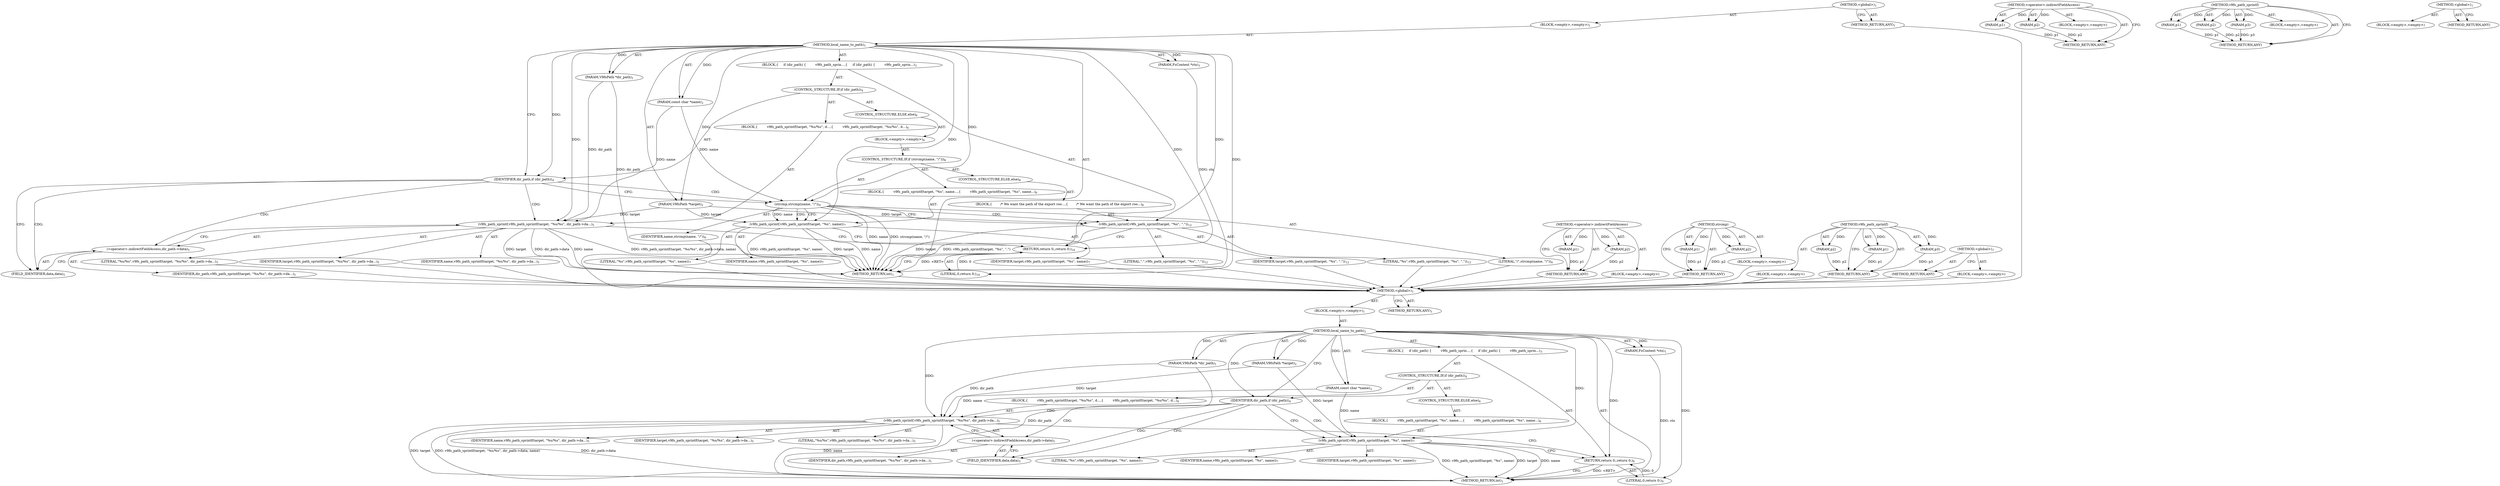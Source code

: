 digraph "&lt;global&gt;" {
vulnerable_6 [label=<(METHOD,&lt;global&gt;)<SUB>1</SUB>>];
vulnerable_7 [label=<(BLOCK,&lt;empty&gt;,&lt;empty&gt;)<SUB>1</SUB>>];
vulnerable_8 [label=<(METHOD,local_name_to_path)<SUB>1</SUB>>];
vulnerable_9 [label=<(PARAM,FsContext *ctx)<SUB>1</SUB>>];
vulnerable_10 [label=<(PARAM,V9fsPath *dir_path)<SUB>1</SUB>>];
vulnerable_11 [label=<(PARAM,const char *name)<SUB>2</SUB>>];
vulnerable_12 [label=<(PARAM,V9fsPath *target)<SUB>2</SUB>>];
vulnerable_13 [label=<(BLOCK,{
     if (dir_path) {
         v9fs_path_sprin...,{
     if (dir_path) {
         v9fs_path_sprin...)<SUB>3</SUB>>];
vulnerable_14 [label=<(CONTROL_STRUCTURE,IF,if (dir_path))<SUB>4</SUB>>];
vulnerable_15 [label=<(IDENTIFIER,dir_path,if (dir_path))<SUB>4</SUB>>];
vulnerable_16 [label=<(BLOCK,{
         v9fs_path_sprintf(target, &quot;%s/%s&quot;, d...,{
         v9fs_path_sprintf(target, &quot;%s/%s&quot;, d...)<SUB>4</SUB>>];
vulnerable_17 [label=<(v9fs_path_sprintf,v9fs_path_sprintf(target, &quot;%s/%s&quot;, dir_path-&gt;da...)<SUB>5</SUB>>];
vulnerable_18 [label=<(IDENTIFIER,target,v9fs_path_sprintf(target, &quot;%s/%s&quot;, dir_path-&gt;da...)<SUB>5</SUB>>];
vulnerable_19 [label=<(LITERAL,&quot;%s/%s&quot;,v9fs_path_sprintf(target, &quot;%s/%s&quot;, dir_path-&gt;da...)<SUB>5</SUB>>];
vulnerable_20 [label=<(&lt;operator&gt;.indirectFieldAccess,dir_path-&gt;data)<SUB>5</SUB>>];
vulnerable_21 [label=<(IDENTIFIER,dir_path,v9fs_path_sprintf(target, &quot;%s/%s&quot;, dir_path-&gt;da...)<SUB>5</SUB>>];
vulnerable_22 [label=<(FIELD_IDENTIFIER,data,data)<SUB>5</SUB>>];
vulnerable_23 [label=<(IDENTIFIER,name,v9fs_path_sprintf(target, &quot;%s/%s&quot;, dir_path-&gt;da...)<SUB>5</SUB>>];
vulnerable_24 [label=<(CONTROL_STRUCTURE,ELSE,else)<SUB>6</SUB>>];
vulnerable_25 [label=<(BLOCK,{
         v9fs_path_sprintf(target, &quot;%s&quot;, name...,{
         v9fs_path_sprintf(target, &quot;%s&quot;, name...)<SUB>6</SUB>>];
vulnerable_26 [label=<(v9fs_path_sprintf,v9fs_path_sprintf(target, &quot;%s&quot;, name))<SUB>7</SUB>>];
vulnerable_27 [label=<(IDENTIFIER,target,v9fs_path_sprintf(target, &quot;%s&quot;, name))<SUB>7</SUB>>];
vulnerable_28 [label=<(LITERAL,&quot;%s&quot;,v9fs_path_sprintf(target, &quot;%s&quot;, name))<SUB>7</SUB>>];
vulnerable_29 [label=<(IDENTIFIER,name,v9fs_path_sprintf(target, &quot;%s&quot;, name))<SUB>7</SUB>>];
vulnerable_30 [label=<(RETURN,return 0;,return 0;)<SUB>9</SUB>>];
vulnerable_31 [label=<(LITERAL,0,return 0;)<SUB>9</SUB>>];
vulnerable_32 [label=<(METHOD_RETURN,int)<SUB>1</SUB>>];
vulnerable_34 [label=<(METHOD_RETURN,ANY)<SUB>1</SUB>>];
vulnerable_65 [label=<(METHOD,&lt;operator&gt;.indirectFieldAccess)>];
vulnerable_66 [label=<(PARAM,p1)>];
vulnerable_67 [label=<(PARAM,p2)>];
vulnerable_68 [label=<(BLOCK,&lt;empty&gt;,&lt;empty&gt;)>];
vulnerable_69 [label=<(METHOD_RETURN,ANY)>];
vulnerable_59 [label=<(METHOD,v9fs_path_sprintf)>];
vulnerable_60 [label=<(PARAM,p1)>];
vulnerable_61 [label=<(PARAM,p2)>];
vulnerable_62 [label=<(PARAM,p3)>];
vulnerable_63 [label=<(BLOCK,&lt;empty&gt;,&lt;empty&gt;)>];
vulnerable_64 [label=<(METHOD_RETURN,ANY)>];
vulnerable_53 [label=<(METHOD,&lt;global&gt;)<SUB>1</SUB>>];
vulnerable_54 [label=<(BLOCK,&lt;empty&gt;,&lt;empty&gt;)>];
vulnerable_55 [label=<(METHOD_RETURN,ANY)>];
fixed_6 [label=<(METHOD,&lt;global&gt;)<SUB>1</SUB>>];
fixed_7 [label=<(BLOCK,&lt;empty&gt;,&lt;empty&gt;)<SUB>1</SUB>>];
fixed_8 [label=<(METHOD,local_name_to_path)<SUB>1</SUB>>];
fixed_9 [label=<(PARAM,FsContext *ctx)<SUB>1</SUB>>];
fixed_10 [label=<(PARAM,V9fsPath *dir_path)<SUB>1</SUB>>];
fixed_11 [label=<(PARAM,const char *name)<SUB>2</SUB>>];
fixed_12 [label=<(PARAM,V9fsPath *target)<SUB>2</SUB>>];
fixed_13 [label=<(BLOCK,{
     if (dir_path) {
         v9fs_path_sprin...,{
     if (dir_path) {
         v9fs_path_sprin...)<SUB>3</SUB>>];
fixed_14 [label=<(CONTROL_STRUCTURE,IF,if (dir_path))<SUB>4</SUB>>];
fixed_15 [label=<(IDENTIFIER,dir_path,if (dir_path))<SUB>4</SUB>>];
fixed_16 [label=<(BLOCK,{
         v9fs_path_sprintf(target, &quot;%s/%s&quot;, d...,{
         v9fs_path_sprintf(target, &quot;%s/%s&quot;, d...)<SUB>4</SUB>>];
fixed_17 [label=<(v9fs_path_sprintf,v9fs_path_sprintf(target, &quot;%s/%s&quot;, dir_path-&gt;da...)<SUB>5</SUB>>];
fixed_18 [label=<(IDENTIFIER,target,v9fs_path_sprintf(target, &quot;%s/%s&quot;, dir_path-&gt;da...)<SUB>5</SUB>>];
fixed_19 [label=<(LITERAL,&quot;%s/%s&quot;,v9fs_path_sprintf(target, &quot;%s/%s&quot;, dir_path-&gt;da...)<SUB>5</SUB>>];
fixed_20 [label=<(&lt;operator&gt;.indirectFieldAccess,dir_path-&gt;data)<SUB>5</SUB>>];
fixed_21 [label=<(IDENTIFIER,dir_path,v9fs_path_sprintf(target, &quot;%s/%s&quot;, dir_path-&gt;da...)<SUB>5</SUB>>];
fixed_22 [label=<(FIELD_IDENTIFIER,data,data)<SUB>5</SUB>>];
fixed_23 [label=<(IDENTIFIER,name,v9fs_path_sprintf(target, &quot;%s/%s&quot;, dir_path-&gt;da...)<SUB>5</SUB>>];
fixed_24 [label=<(CONTROL_STRUCTURE,ELSE,else)<SUB>6</SUB>>];
fixed_25 [label=<(BLOCK,&lt;empty&gt;,&lt;empty&gt;)<SUB>6</SUB>>];
fixed_26 [label=<(CONTROL_STRUCTURE,IF,if (strcmp(name, &quot;/&quot;)))<SUB>6</SUB>>];
fixed_27 [label=<(strcmp,strcmp(name, &quot;/&quot;))<SUB>6</SUB>>];
fixed_28 [label=<(IDENTIFIER,name,strcmp(name, &quot;/&quot;))<SUB>6</SUB>>];
fixed_29 [label=<(LITERAL,&quot;/&quot;,strcmp(name, &quot;/&quot;))<SUB>6</SUB>>];
fixed_30 [label=<(BLOCK,{
         v9fs_path_sprintf(target, &quot;%s&quot;, name...,{
         v9fs_path_sprintf(target, &quot;%s&quot;, name...)<SUB>6</SUB>>];
fixed_31 [label=<(v9fs_path_sprintf,v9fs_path_sprintf(target, &quot;%s&quot;, name))<SUB>7</SUB>>];
fixed_32 [label=<(IDENTIFIER,target,v9fs_path_sprintf(target, &quot;%s&quot;, name))<SUB>7</SUB>>];
fixed_33 [label=<(LITERAL,&quot;%s&quot;,v9fs_path_sprintf(target, &quot;%s&quot;, name))<SUB>7</SUB>>];
fixed_34 [label=<(IDENTIFIER,name,v9fs_path_sprintf(target, &quot;%s&quot;, name))<SUB>7</SUB>>];
fixed_35 [label=<(CONTROL_STRUCTURE,ELSE,else)<SUB>8</SUB>>];
fixed_36 [label=<(BLOCK,{
        /* We want the path of the export roo...,{
        /* We want the path of the export roo...)<SUB>8</SUB>>];
fixed_37 [label=<(v9fs_path_sprintf,v9fs_path_sprintf(target, &quot;%s&quot;, &quot;.&quot;))<SUB>12</SUB>>];
fixed_38 [label=<(IDENTIFIER,target,v9fs_path_sprintf(target, &quot;%s&quot;, &quot;.&quot;))<SUB>12</SUB>>];
fixed_39 [label=<(LITERAL,&quot;%s&quot;,v9fs_path_sprintf(target, &quot;%s&quot;, &quot;.&quot;))<SUB>12</SUB>>];
fixed_40 [label=<(LITERAL,&quot;.&quot;,v9fs_path_sprintf(target, &quot;%s&quot;, &quot;.&quot;))<SUB>12</SUB>>];
fixed_41 [label=<(RETURN,return 0;,return 0;)<SUB>14</SUB>>];
fixed_42 [label=<(LITERAL,0,return 0;)<SUB>14</SUB>>];
fixed_43 [label=<(METHOD_RETURN,int)<SUB>1</SUB>>];
fixed_45 [label=<(METHOD_RETURN,ANY)<SUB>1</SUB>>];
fixed_78 [label=<(METHOD,&lt;operator&gt;.indirectFieldAccess)>];
fixed_79 [label=<(PARAM,p1)>];
fixed_80 [label=<(PARAM,p2)>];
fixed_81 [label=<(BLOCK,&lt;empty&gt;,&lt;empty&gt;)>];
fixed_82 [label=<(METHOD_RETURN,ANY)>];
fixed_83 [label=<(METHOD,strcmp)>];
fixed_84 [label=<(PARAM,p1)>];
fixed_85 [label=<(PARAM,p2)>];
fixed_86 [label=<(BLOCK,&lt;empty&gt;,&lt;empty&gt;)>];
fixed_87 [label=<(METHOD_RETURN,ANY)>];
fixed_72 [label=<(METHOD,v9fs_path_sprintf)>];
fixed_73 [label=<(PARAM,p1)>];
fixed_74 [label=<(PARAM,p2)>];
fixed_75 [label=<(PARAM,p3)>];
fixed_76 [label=<(BLOCK,&lt;empty&gt;,&lt;empty&gt;)>];
fixed_77 [label=<(METHOD_RETURN,ANY)>];
fixed_66 [label=<(METHOD,&lt;global&gt;)<SUB>1</SUB>>];
fixed_67 [label=<(BLOCK,&lt;empty&gt;,&lt;empty&gt;)>];
fixed_68 [label=<(METHOD_RETURN,ANY)>];
vulnerable_6 -> vulnerable_7  [key=0, label="AST: "];
vulnerable_6 -> vulnerable_34  [key=0, label="AST: "];
vulnerable_6 -> vulnerable_34  [key=1, label="CFG: "];
vulnerable_7 -> vulnerable_8  [key=0, label="AST: "];
vulnerable_8 -> vulnerable_9  [key=0, label="AST: "];
vulnerable_8 -> vulnerable_9  [key=1, label="DDG: "];
vulnerable_8 -> vulnerable_10  [key=0, label="AST: "];
vulnerable_8 -> vulnerable_10  [key=1, label="DDG: "];
vulnerable_8 -> vulnerable_11  [key=0, label="AST: "];
vulnerable_8 -> vulnerable_11  [key=1, label="DDG: "];
vulnerable_8 -> vulnerable_12  [key=0, label="AST: "];
vulnerable_8 -> vulnerable_12  [key=1, label="DDG: "];
vulnerable_8 -> vulnerable_13  [key=0, label="AST: "];
vulnerable_8 -> vulnerable_32  [key=0, label="AST: "];
vulnerable_8 -> vulnerable_15  [key=0, label="CFG: "];
vulnerable_8 -> vulnerable_15  [key=1, label="DDG: "];
vulnerable_8 -> vulnerable_30  [key=0, label="DDG: "];
vulnerable_8 -> vulnerable_31  [key=0, label="DDG: "];
vulnerable_8 -> vulnerable_17  [key=0, label="DDG: "];
vulnerable_8 -> vulnerable_26  [key=0, label="DDG: "];
vulnerable_9 -> vulnerable_32  [key=0, label="DDG: ctx"];
vulnerable_10 -> vulnerable_32  [key=0, label="DDG: dir_path"];
vulnerable_10 -> vulnerable_17  [key=0, label="DDG: dir_path"];
vulnerable_11 -> vulnerable_17  [key=0, label="DDG: name"];
vulnerable_11 -> vulnerable_26  [key=0, label="DDG: name"];
vulnerable_12 -> vulnerable_17  [key=0, label="DDG: target"];
vulnerable_12 -> vulnerable_26  [key=0, label="DDG: target"];
vulnerable_13 -> vulnerable_14  [key=0, label="AST: "];
vulnerable_13 -> vulnerable_30  [key=0, label="AST: "];
vulnerable_14 -> vulnerable_15  [key=0, label="AST: "];
vulnerable_14 -> vulnerable_16  [key=0, label="AST: "];
vulnerable_14 -> vulnerable_24  [key=0, label="AST: "];
vulnerable_15 -> vulnerable_22  [key=0, label="CFG: "];
vulnerable_15 -> vulnerable_22  [key=1, label="CDG: "];
vulnerable_15 -> vulnerable_26  [key=0, label="CFG: "];
vulnerable_15 -> vulnerable_26  [key=1, label="CDG: "];
vulnerable_15 -> vulnerable_20  [key=0, label="CDG: "];
vulnerable_15 -> vulnerable_17  [key=0, label="CDG: "];
vulnerable_16 -> vulnerable_17  [key=0, label="AST: "];
vulnerable_17 -> vulnerable_18  [key=0, label="AST: "];
vulnerable_17 -> vulnerable_19  [key=0, label="AST: "];
vulnerable_17 -> vulnerable_20  [key=0, label="AST: "];
vulnerable_17 -> vulnerable_23  [key=0, label="AST: "];
vulnerable_17 -> vulnerable_30  [key=0, label="CFG: "];
vulnerable_17 -> vulnerable_32  [key=0, label="DDG: target"];
vulnerable_17 -> vulnerable_32  [key=1, label="DDG: dir_path-&gt;data"];
vulnerable_17 -> vulnerable_32  [key=2, label="DDG: name"];
vulnerable_17 -> vulnerable_32  [key=3, label="DDG: v9fs_path_sprintf(target, &quot;%s/%s&quot;, dir_path-&gt;data, name)"];
vulnerable_20 -> vulnerable_21  [key=0, label="AST: "];
vulnerable_20 -> vulnerable_22  [key=0, label="AST: "];
vulnerable_20 -> vulnerable_17  [key=0, label="CFG: "];
vulnerable_22 -> vulnerable_20  [key=0, label="CFG: "];
vulnerable_24 -> vulnerable_25  [key=0, label="AST: "];
vulnerable_25 -> vulnerable_26  [key=0, label="AST: "];
vulnerable_26 -> vulnerable_27  [key=0, label="AST: "];
vulnerable_26 -> vulnerable_28  [key=0, label="AST: "];
vulnerable_26 -> vulnerable_29  [key=0, label="AST: "];
vulnerable_26 -> vulnerable_30  [key=0, label="CFG: "];
vulnerable_26 -> vulnerable_32  [key=0, label="DDG: target"];
vulnerable_26 -> vulnerable_32  [key=1, label="DDG: name"];
vulnerable_26 -> vulnerable_32  [key=2, label="DDG: v9fs_path_sprintf(target, &quot;%s&quot;, name)"];
vulnerable_30 -> vulnerable_31  [key=0, label="AST: "];
vulnerable_30 -> vulnerable_32  [key=0, label="CFG: "];
vulnerable_30 -> vulnerable_32  [key=1, label="DDG: &lt;RET&gt;"];
vulnerable_31 -> vulnerable_30  [key=0, label="DDG: 0"];
vulnerable_65 -> vulnerable_66  [key=0, label="AST: "];
vulnerable_65 -> vulnerable_66  [key=1, label="DDG: "];
vulnerable_65 -> vulnerable_68  [key=0, label="AST: "];
vulnerable_65 -> vulnerable_67  [key=0, label="AST: "];
vulnerable_65 -> vulnerable_67  [key=1, label="DDG: "];
vulnerable_65 -> vulnerable_69  [key=0, label="AST: "];
vulnerable_65 -> vulnerable_69  [key=1, label="CFG: "];
vulnerable_66 -> vulnerable_69  [key=0, label="DDG: p1"];
vulnerable_67 -> vulnerable_69  [key=0, label="DDG: p2"];
vulnerable_59 -> vulnerable_60  [key=0, label="AST: "];
vulnerable_59 -> vulnerable_60  [key=1, label="DDG: "];
vulnerable_59 -> vulnerable_63  [key=0, label="AST: "];
vulnerable_59 -> vulnerable_61  [key=0, label="AST: "];
vulnerable_59 -> vulnerable_61  [key=1, label="DDG: "];
vulnerable_59 -> vulnerable_64  [key=0, label="AST: "];
vulnerable_59 -> vulnerable_64  [key=1, label="CFG: "];
vulnerable_59 -> vulnerable_62  [key=0, label="AST: "];
vulnerable_59 -> vulnerable_62  [key=1, label="DDG: "];
vulnerable_60 -> vulnerable_64  [key=0, label="DDG: p1"];
vulnerable_61 -> vulnerable_64  [key=0, label="DDG: p2"];
vulnerable_62 -> vulnerable_64  [key=0, label="DDG: p3"];
vulnerable_53 -> vulnerable_54  [key=0, label="AST: "];
vulnerable_53 -> vulnerable_55  [key=0, label="AST: "];
vulnerable_53 -> vulnerable_55  [key=1, label="CFG: "];
fixed_6 -> fixed_7  [key=0, label="AST: "];
fixed_6 -> fixed_45  [key=0, label="AST: "];
fixed_6 -> fixed_45  [key=1, label="CFG: "];
fixed_7 -> fixed_8  [key=0, label="AST: "];
fixed_8 -> fixed_9  [key=0, label="AST: "];
fixed_8 -> fixed_9  [key=1, label="DDG: "];
fixed_8 -> fixed_10  [key=0, label="AST: "];
fixed_8 -> fixed_10  [key=1, label="DDG: "];
fixed_8 -> fixed_11  [key=0, label="AST: "];
fixed_8 -> fixed_11  [key=1, label="DDG: "];
fixed_8 -> fixed_12  [key=0, label="AST: "];
fixed_8 -> fixed_12  [key=1, label="DDG: "];
fixed_8 -> fixed_13  [key=0, label="AST: "];
fixed_8 -> fixed_43  [key=0, label="AST: "];
fixed_8 -> fixed_15  [key=0, label="CFG: "];
fixed_8 -> fixed_15  [key=1, label="DDG: "];
fixed_8 -> fixed_41  [key=0, label="DDG: "];
fixed_8 -> fixed_42  [key=0, label="DDG: "];
fixed_8 -> fixed_17  [key=0, label="DDG: "];
fixed_8 -> fixed_27  [key=0, label="DDG: "];
fixed_8 -> fixed_31  [key=0, label="DDG: "];
fixed_8 -> fixed_37  [key=0, label="DDG: "];
fixed_9 -> fixed_43  [key=0, label="DDG: ctx"];
fixed_10 -> fixed_43  [key=0, label="DDG: dir_path"];
fixed_10 -> fixed_17  [key=0, label="DDG: dir_path"];
fixed_11 -> fixed_17  [key=0, label="DDG: name"];
fixed_11 -> fixed_27  [key=0, label="DDG: name"];
fixed_12 -> fixed_17  [key=0, label="DDG: target"];
fixed_12 -> fixed_31  [key=0, label="DDG: target"];
fixed_12 -> fixed_37  [key=0, label="DDG: target"];
fixed_13 -> fixed_14  [key=0, label="AST: "];
fixed_13 -> fixed_41  [key=0, label="AST: "];
fixed_14 -> fixed_15  [key=0, label="AST: "];
fixed_14 -> fixed_16  [key=0, label="AST: "];
fixed_14 -> fixed_24  [key=0, label="AST: "];
fixed_15 -> fixed_22  [key=0, label="CFG: "];
fixed_15 -> fixed_22  [key=1, label="CDG: "];
fixed_15 -> fixed_27  [key=0, label="CFG: "];
fixed_15 -> fixed_27  [key=1, label="CDG: "];
fixed_15 -> fixed_17  [key=0, label="CDG: "];
fixed_15 -> fixed_20  [key=0, label="CDG: "];
fixed_16 -> fixed_17  [key=0, label="AST: "];
fixed_17 -> fixed_18  [key=0, label="AST: "];
fixed_17 -> fixed_19  [key=0, label="AST: "];
fixed_17 -> fixed_20  [key=0, label="AST: "];
fixed_17 -> fixed_23  [key=0, label="AST: "];
fixed_17 -> fixed_41  [key=0, label="CFG: "];
fixed_17 -> fixed_43  [key=0, label="DDG: target"];
fixed_17 -> fixed_43  [key=1, label="DDG: dir_path-&gt;data"];
fixed_17 -> fixed_43  [key=2, label="DDG: name"];
fixed_17 -> fixed_43  [key=3, label="DDG: v9fs_path_sprintf(target, &quot;%s/%s&quot;, dir_path-&gt;data, name)"];
fixed_18 -> vulnerable_6  [key=0];
fixed_19 -> vulnerable_6  [key=0];
fixed_20 -> fixed_21  [key=0, label="AST: "];
fixed_20 -> fixed_22  [key=0, label="AST: "];
fixed_20 -> fixed_17  [key=0, label="CFG: "];
fixed_21 -> vulnerable_6  [key=0];
fixed_22 -> fixed_20  [key=0, label="CFG: "];
fixed_23 -> vulnerable_6  [key=0];
fixed_24 -> fixed_25  [key=0, label="AST: "];
fixed_25 -> fixed_26  [key=0, label="AST: "];
fixed_26 -> fixed_27  [key=0, label="AST: "];
fixed_26 -> fixed_30  [key=0, label="AST: "];
fixed_26 -> fixed_35  [key=0, label="AST: "];
fixed_27 -> fixed_28  [key=0, label="AST: "];
fixed_27 -> fixed_29  [key=0, label="AST: "];
fixed_27 -> fixed_31  [key=0, label="CFG: "];
fixed_27 -> fixed_31  [key=1, label="DDG: name"];
fixed_27 -> fixed_31  [key=2, label="CDG: "];
fixed_27 -> fixed_37  [key=0, label="CFG: "];
fixed_27 -> fixed_37  [key=1, label="CDG: "];
fixed_27 -> fixed_43  [key=0, label="DDG: name"];
fixed_27 -> fixed_43  [key=1, label="DDG: strcmp(name, &quot;/&quot;)"];
fixed_28 -> vulnerable_6  [key=0];
fixed_29 -> vulnerable_6  [key=0];
fixed_30 -> fixed_31  [key=0, label="AST: "];
fixed_31 -> fixed_32  [key=0, label="AST: "];
fixed_31 -> fixed_33  [key=0, label="AST: "];
fixed_31 -> fixed_34  [key=0, label="AST: "];
fixed_31 -> fixed_41  [key=0, label="CFG: "];
fixed_31 -> fixed_43  [key=0, label="DDG: target"];
fixed_31 -> fixed_43  [key=1, label="DDG: name"];
fixed_31 -> fixed_43  [key=2, label="DDG: v9fs_path_sprintf(target, &quot;%s&quot;, name)"];
fixed_32 -> vulnerable_6  [key=0];
fixed_33 -> vulnerable_6  [key=0];
fixed_34 -> vulnerable_6  [key=0];
fixed_35 -> fixed_36  [key=0, label="AST: "];
fixed_36 -> fixed_37  [key=0, label="AST: "];
fixed_37 -> fixed_38  [key=0, label="AST: "];
fixed_37 -> fixed_39  [key=0, label="AST: "];
fixed_37 -> fixed_40  [key=0, label="AST: "];
fixed_37 -> fixed_41  [key=0, label="CFG: "];
fixed_37 -> fixed_43  [key=0, label="DDG: target"];
fixed_37 -> fixed_43  [key=1, label="DDG: v9fs_path_sprintf(target, &quot;%s&quot;, &quot;.&quot;)"];
fixed_38 -> vulnerable_6  [key=0];
fixed_39 -> vulnerable_6  [key=0];
fixed_40 -> vulnerable_6  [key=0];
fixed_41 -> fixed_42  [key=0, label="AST: "];
fixed_41 -> fixed_43  [key=0, label="CFG: "];
fixed_41 -> fixed_43  [key=1, label="DDG: &lt;RET&gt;"];
fixed_42 -> fixed_41  [key=0, label="DDG: 0"];
fixed_43 -> vulnerable_6  [key=0];
fixed_45 -> vulnerable_6  [key=0];
fixed_78 -> fixed_79  [key=0, label="AST: "];
fixed_78 -> fixed_79  [key=1, label="DDG: "];
fixed_78 -> fixed_81  [key=0, label="AST: "];
fixed_78 -> fixed_80  [key=0, label="AST: "];
fixed_78 -> fixed_80  [key=1, label="DDG: "];
fixed_78 -> fixed_82  [key=0, label="AST: "];
fixed_78 -> fixed_82  [key=1, label="CFG: "];
fixed_79 -> fixed_82  [key=0, label="DDG: p1"];
fixed_80 -> fixed_82  [key=0, label="DDG: p2"];
fixed_81 -> vulnerable_6  [key=0];
fixed_82 -> vulnerable_6  [key=0];
fixed_83 -> fixed_84  [key=0, label="AST: "];
fixed_83 -> fixed_84  [key=1, label="DDG: "];
fixed_83 -> fixed_86  [key=0, label="AST: "];
fixed_83 -> fixed_85  [key=0, label="AST: "];
fixed_83 -> fixed_85  [key=1, label="DDG: "];
fixed_83 -> fixed_87  [key=0, label="AST: "];
fixed_83 -> fixed_87  [key=1, label="CFG: "];
fixed_84 -> fixed_87  [key=0, label="DDG: p1"];
fixed_85 -> fixed_87  [key=0, label="DDG: p2"];
fixed_86 -> vulnerable_6  [key=0];
fixed_87 -> vulnerable_6  [key=0];
fixed_72 -> fixed_73  [key=0, label="AST: "];
fixed_72 -> fixed_73  [key=1, label="DDG: "];
fixed_72 -> fixed_76  [key=0, label="AST: "];
fixed_72 -> fixed_74  [key=0, label="AST: "];
fixed_72 -> fixed_74  [key=1, label="DDG: "];
fixed_72 -> fixed_77  [key=0, label="AST: "];
fixed_72 -> fixed_77  [key=1, label="CFG: "];
fixed_72 -> fixed_75  [key=0, label="AST: "];
fixed_72 -> fixed_75  [key=1, label="DDG: "];
fixed_73 -> fixed_77  [key=0, label="DDG: p1"];
fixed_74 -> fixed_77  [key=0, label="DDG: p2"];
fixed_75 -> fixed_77  [key=0, label="DDG: p3"];
fixed_76 -> vulnerable_6  [key=0];
fixed_77 -> vulnerable_6  [key=0];
fixed_66 -> fixed_67  [key=0, label="AST: "];
fixed_66 -> fixed_68  [key=0, label="AST: "];
fixed_66 -> fixed_68  [key=1, label="CFG: "];
fixed_67 -> vulnerable_6  [key=0];
fixed_68 -> vulnerable_6  [key=0];
}
